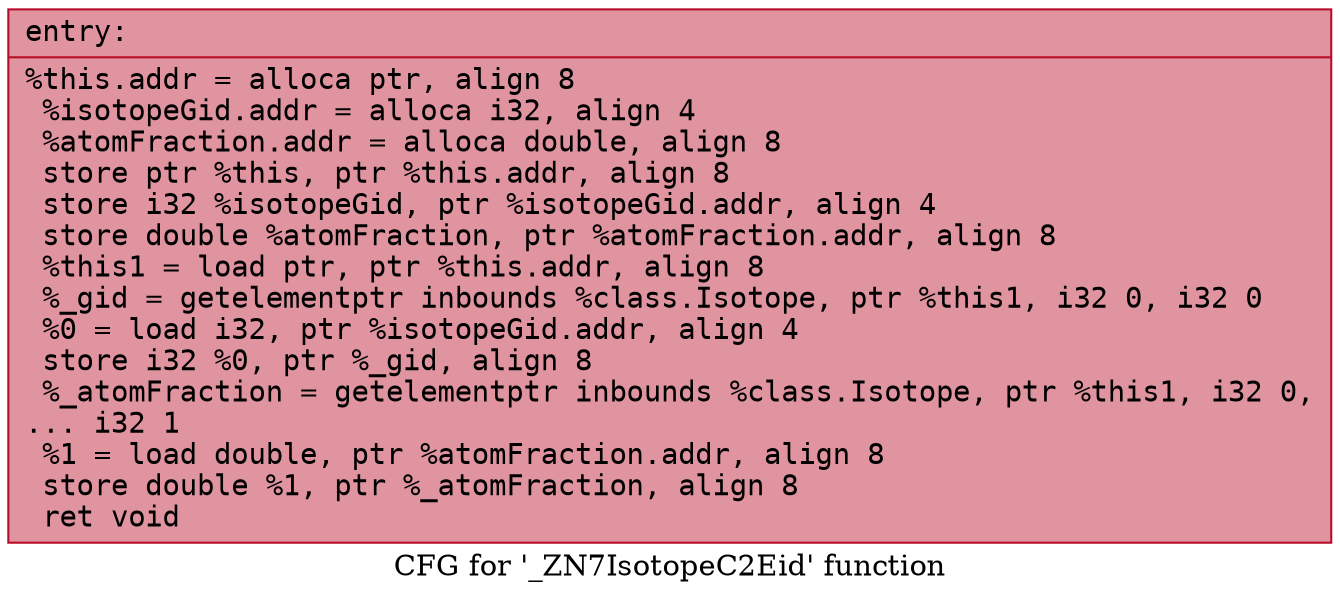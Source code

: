 digraph "CFG for '_ZN7IsotopeC2Eid' function" {
	label="CFG for '_ZN7IsotopeC2Eid' function";

	Node0x55dab46ed850 [shape=record,color="#b70d28ff", style=filled, fillcolor="#b70d2870" fontname="Courier",label="{entry:\l|  %this.addr = alloca ptr, align 8\l  %isotopeGid.addr = alloca i32, align 4\l  %atomFraction.addr = alloca double, align 8\l  store ptr %this, ptr %this.addr, align 8\l  store i32 %isotopeGid, ptr %isotopeGid.addr, align 4\l  store double %atomFraction, ptr %atomFraction.addr, align 8\l  %this1 = load ptr, ptr %this.addr, align 8\l  %_gid = getelementptr inbounds %class.Isotope, ptr %this1, i32 0, i32 0\l  %0 = load i32, ptr %isotopeGid.addr, align 4\l  store i32 %0, ptr %_gid, align 8\l  %_atomFraction = getelementptr inbounds %class.Isotope, ptr %this1, i32 0,\l... i32 1\l  %1 = load double, ptr %atomFraction.addr, align 8\l  store double %1, ptr %_atomFraction, align 8\l  ret void\l}"];
}
